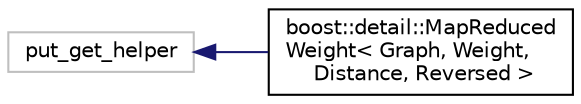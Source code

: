 digraph "Graphical Class Hierarchy"
{
  edge [fontname="Helvetica",fontsize="10",labelfontname="Helvetica",labelfontsize="10"];
  node [fontname="Helvetica",fontsize="10",shape=record];
  rankdir="LR";
  Node1 [label="put_get_helper",height=0.2,width=0.4,color="grey75", fillcolor="white", style="filled"];
  Node1 -> Node2 [dir="back",color="midnightblue",fontsize="10",style="solid",fontname="Helvetica"];
  Node2 [label="boost::detail::MapReduced\lWeight\< Graph, Weight,\l Distance, Reversed \>",height=0.2,width=0.4,color="black", fillcolor="white", style="filled",URL="$classboost_1_1detail_1_1MapReducedWeight.html"];
}
